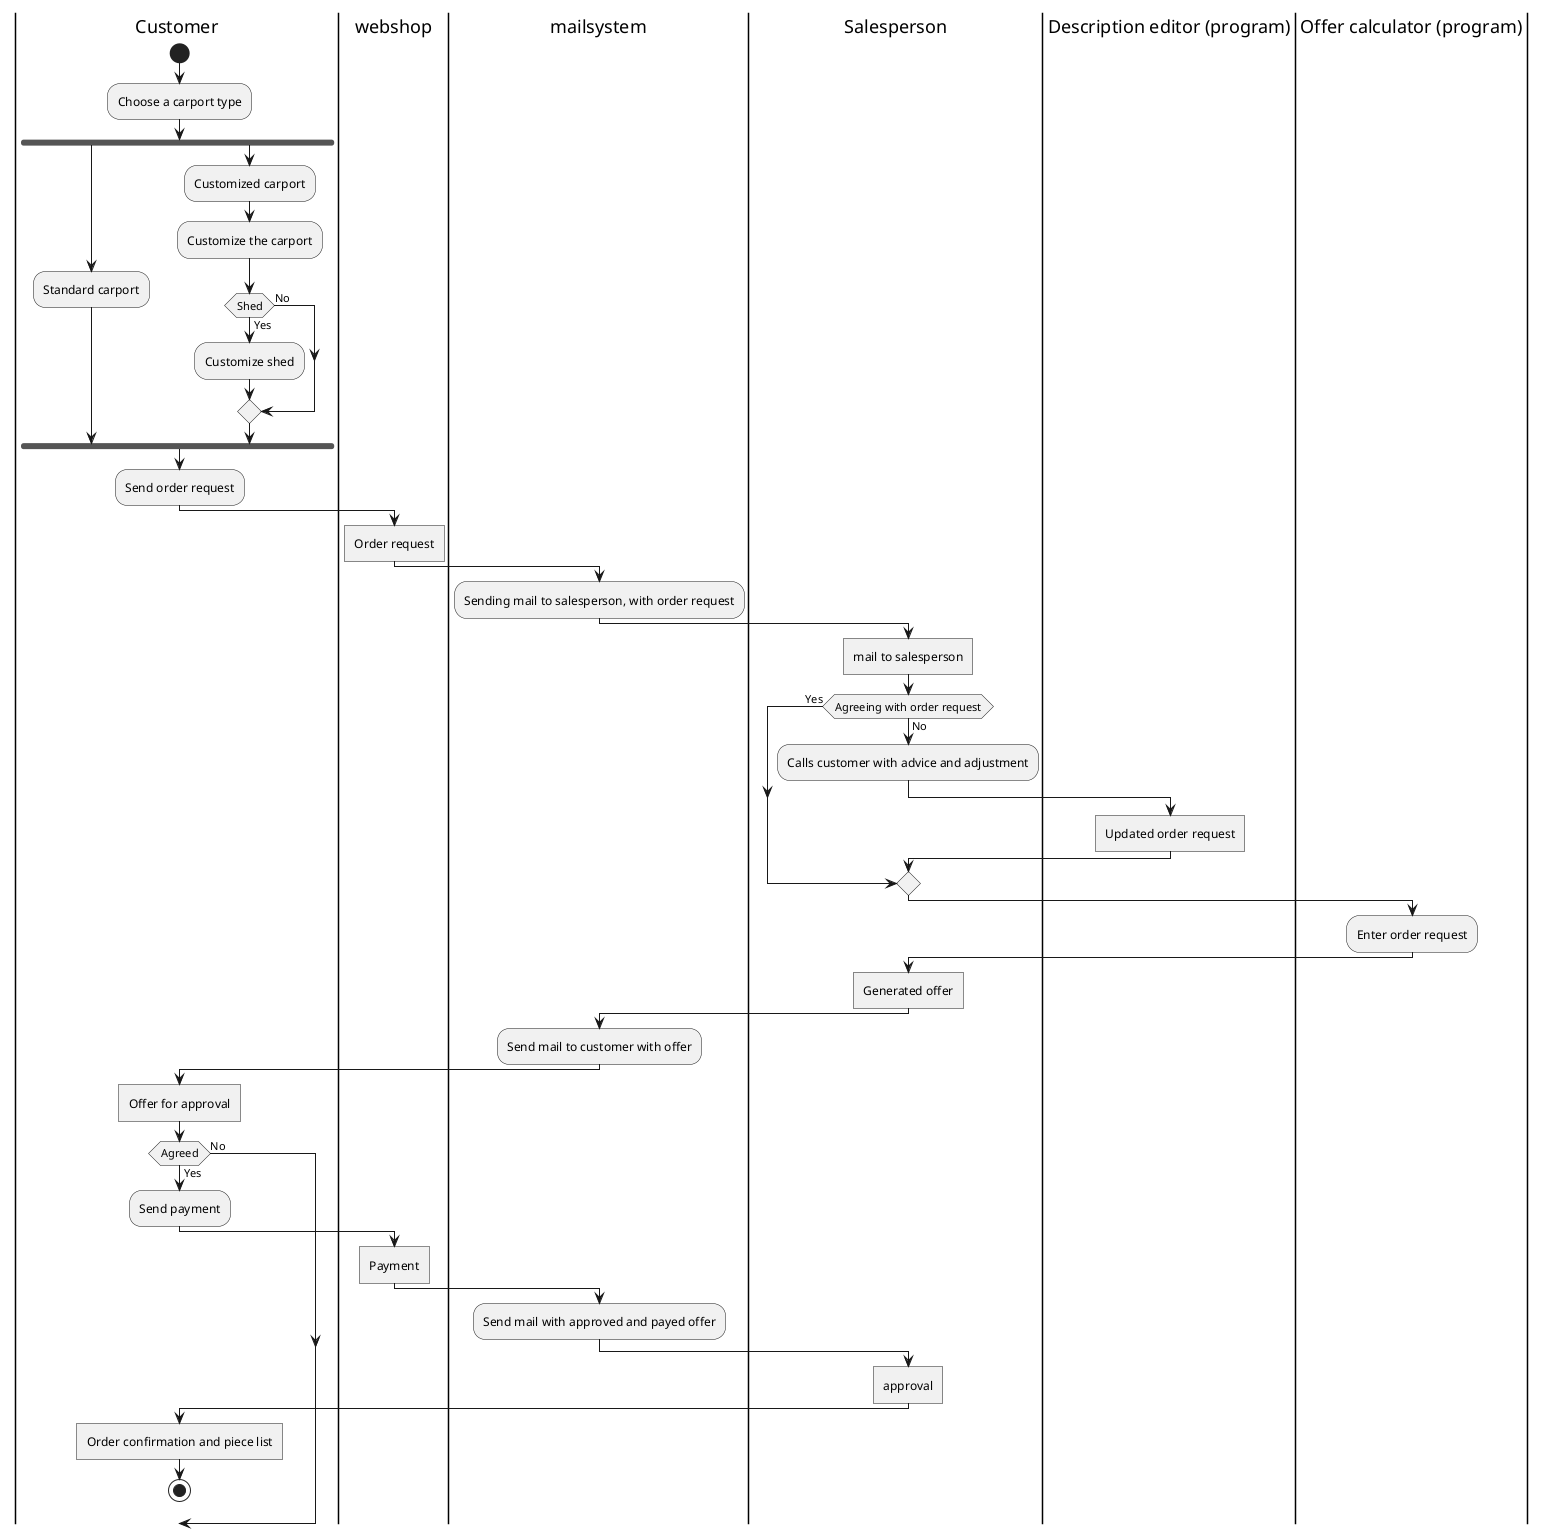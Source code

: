 @startuml
|Customer|
start
:Choose a carport type;
fork
:Standard carport;
fork again
:Customized carport;
:Customize the carport;
if  (Shed) then (Yes)
:Customize shed;

else (No)
endif
endfork
:Send order request;
|webshop|
:Order request]
|mailsystem|
:Sending mail to salesperson, with order request;
|Salesperson|
:mail to salesperson]
if (Agreeing with order request) then (No)
:Calls customer with advice and adjustment;
|Description editor (program)|
:Updated order request]



|Offer calculator (program)|
else (Yes)

endif
:Enter order request;

|Salesperson|
:Generated offer]

|mailsystem|
:Send mail to customer with offer;
|Customer|

:Offer for approval]
if (Agreed) then (No)


else (Yes)
:Send payment;
|webshop|
:Payment]
|mailsystem|
:Send mail with approved and payed offer;
|Salesperson|
:approval]

|Customer|
:Order confirmation and piece list]
stop
@enduml